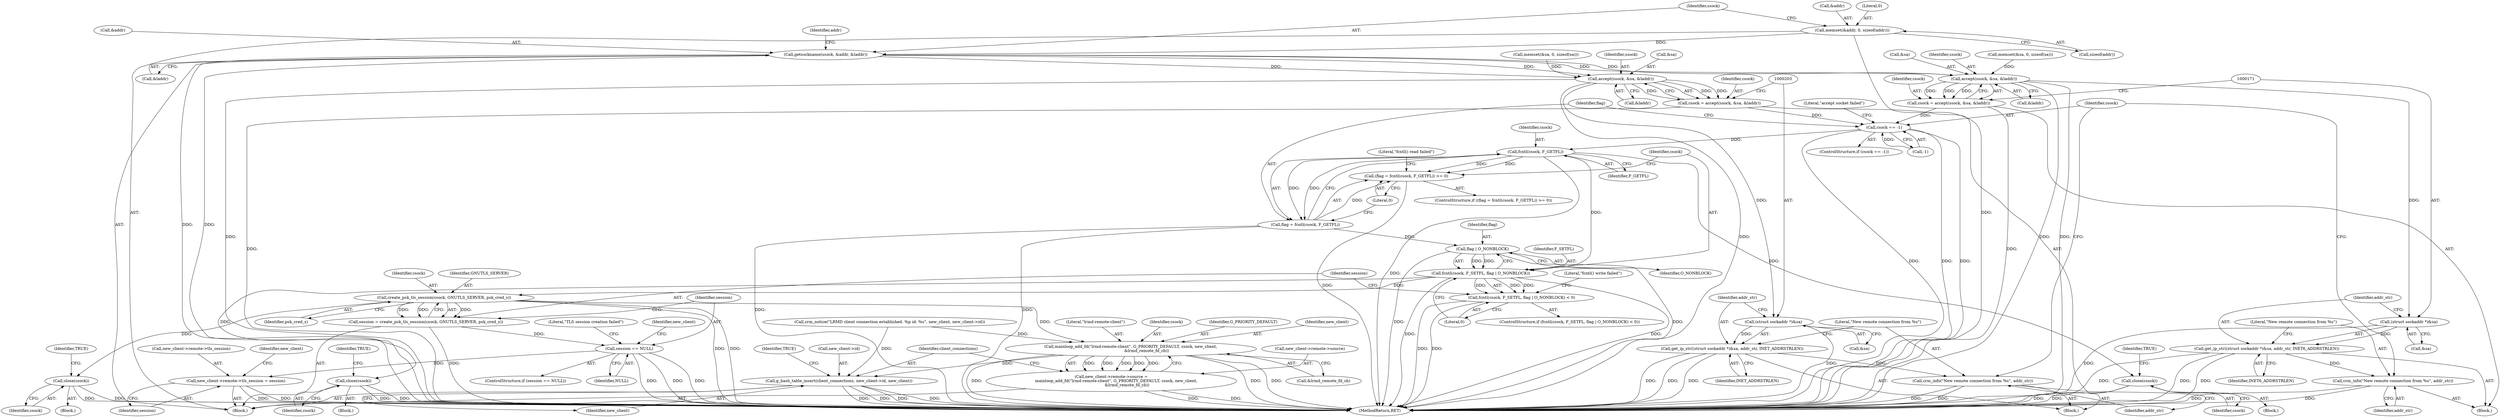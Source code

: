 digraph "0_pacemaker_5ec24a2642bd0854b884d1a9b51d12371373b410_0@API" {
"1000130" [label="(Call,memset(&addr, 0, sizeof(addr)))"];
"1000136" [label="(Call,getsockname(ssock, &addr, &laddr))"];
"1000163" [label="(Call,accept(ssock, &sa, &laddr))"];
"1000161" [label="(Call,csock = accept(ssock, &sa, &laddr))"];
"1000212" [label="(Call,csock == -1)"];
"1000225" [label="(Call,fcntl(csock, F_GETFL))"];
"1000222" [label="(Call,(flag = fcntl(csock, F_GETFL)) >= 0)"];
"1000223" [label="(Call,flag = fcntl(csock, F_GETFL))"];
"1000235" [label="(Call,flag | O_NONBLOCK)"];
"1000232" [label="(Call,fcntl(csock, F_SETFL, flag | O_NONBLOCK))"];
"1000231" [label="(Call,fcntl(csock, F_SETFL, flag | O_NONBLOCK) < 0)"];
"1000242" [label="(Call,close(csock))"];
"1000256" [label="(Call,create_psk_tls_session(csock, GNUTLS_SERVER, psk_cred_s))"];
"1000254" [label="(Call,session = create_psk_tls_session(csock, GNUTLS_SERVER, psk_cred_s))"];
"1000261" [label="(Call,session == NULL)"];
"1000290" [label="(Call,new_client->remote->tls_session = session)"];
"1000267" [label="(Call,close(csock))"];
"1000324" [label="(Call,mainloop_add_fd(\"lrmd-remote-client\", G_PRIORITY_DEFAULT, csock, new_client,\n                         &lrmd_remote_fd_cb))"];
"1000318" [label="(Call,new_client->remote->source =\n        mainloop_add_fd(\"lrmd-remote-client\", G_PRIORITY_DEFAULT, csock, new_client,\n                         &lrmd_remote_fd_cb))"];
"1000331" [label="(Call,g_hash_table_insert(client_connections, new_client->id, new_client))"];
"1000250" [label="(Call,close(csock))"];
"1000170" [label="(Call,(struct sockaddr *)&sa)"];
"1000169" [label="(Call,get_ip_str((struct sockaddr *)&sa, addr_str, INET6_ADDRSTRLEN))"];
"1000176" [label="(Call,crm_info(\"New remote connection from %s\", addr_str))"];
"1000195" [label="(Call,accept(ssock, &sa, &laddr))"];
"1000193" [label="(Call,csock = accept(ssock, &sa, &laddr))"];
"1000202" [label="(Call,(struct sockaddr *)&sa)"];
"1000201" [label="(Call,get_ip_str((struct sockaddr *)&sa, addr_str, INET_ADDRSTRLEN))"];
"1000208" [label="(Call,crm_info(\"New remote connection from %s\", addr_str))"];
"1000167" [label="(Call,&laddr)"];
"1000213" [label="(Identifier,csock)"];
"1000169" [label="(Call,get_ip_str((struct sockaddr *)&sa, addr_str, INET6_ADDRSTRLEN))"];
"1000223" [label="(Call,flag = fcntl(csock, F_GETFL))"];
"1000137" [label="(Identifier,ssock)"];
"1000296" [label="(Identifier,session)"];
"1000140" [label="(Call,&laddr)"];
"1000130" [label="(Call,memset(&addr, 0, sizeof(addr)))"];
"1000162" [label="(Identifier,csock)"];
"1000324" [label="(Call,mainloop_add_fd(\"lrmd-remote-client\", G_PRIORITY_DEFAULT, csock, new_client,\n                         &lrmd_remote_fd_cb))"];
"1000318" [label="(Call,new_client->remote->source =\n        mainloop_add_fd(\"lrmd-remote-client\", G_PRIORITY_DEFAULT, csock, new_client,\n                         &lrmd_remote_fd_cb))"];
"1000272" [label="(Identifier,new_client)"];
"1000206" [label="(Identifier,addr_str)"];
"1000187" [label="(Call,memset(&sa, 0, sizeof(sa)))"];
"1000196" [label="(Identifier,ssock)"];
"1000319" [label="(Call,new_client->remote->source)"];
"1000230" [label="(ControlStructure,if (fcntl(csock, F_SETFL, flag | O_NONBLOCK) < 0))"];
"1000212" [label="(Call,csock == -1)"];
"1000211" [label="(ControlStructure,if (csock == -1))"];
"1000178" [label="(Identifier,addr_str)"];
"1000268" [label="(Identifier,csock)"];
"1000263" [label="(Identifier,NULL)"];
"1000193" [label="(Call,csock = accept(ssock, &sa, &laddr))"];
"1000199" [label="(Call,&laddr)"];
"1000207" [label="(Identifier,INET_ADDRSTRLEN)"];
"1000131" [label="(Call,&addr)"];
"1000226" [label="(Identifier,csock)"];
"1000242" [label="(Call,close(csock))"];
"1000221" [label="(ControlStructure,if ((flag = fcntl(csock, F_GETFL)) >= 0))"];
"1000175" [label="(Identifier,INET6_ADDRSTRLEN)"];
"1000210" [label="(Identifier,addr_str)"];
"1000325" [label="(Literal,\"lrmd-remote-client\")"];
"1000194" [label="(Identifier,csock)"];
"1000163" [label="(Call,accept(ssock, &sa, &laddr))"];
"1000231" [label="(Call,fcntl(csock, F_SETFL, flag | O_NONBLOCK) < 0)"];
"1000134" [label="(Call,sizeof(addr))"];
"1000247" [label="(Block,)"];
"1000259" [label="(Identifier,psk_cred_s)"];
"1000339" [label="(MethodReturn,RET)"];
"1000234" [label="(Identifier,F_SETFL)"];
"1000250" [label="(Call,close(csock))"];
"1000299" [label="(Identifier,new_client)"];
"1000202" [label="(Call,(struct sockaddr *)&sa)"];
"1000225" [label="(Call,fcntl(csock, F_GETFL))"];
"1000241" [label="(Literal,\"fcntl() write failed\")"];
"1000236" [label="(Identifier,flag)"];
"1000148" [label="(Block,)"];
"1000208" [label="(Call,crm_info(\"New remote connection from %s\", addr_str))"];
"1000232" [label="(Call,fcntl(csock, F_SETFL, flag | O_NONBLOCK))"];
"1000270" [label="(Identifier,TRUE)"];
"1000138" [label="(Call,&addr)"];
"1000266" [label="(Literal,\"TLS session creation failed\")"];
"1000267" [label="(Call,close(csock))"];
"1000261" [label="(Call,session == NULL)"];
"1000145" [label="(Identifier,addr)"];
"1000243" [label="(Identifier,csock)"];
"1000233" [label="(Identifier,csock)"];
"1000103" [label="(Block,)"];
"1000237" [label="(Identifier,O_NONBLOCK)"];
"1000201" [label="(Call,get_ip_str((struct sockaddr *)&sa, addr_str, INET_ADDRSTRLEN))"];
"1000262" [label="(Identifier,session)"];
"1000336" [label="(Identifier,new_client)"];
"1000136" [label="(Call,getsockname(ssock, &addr, &laddr))"];
"1000257" [label="(Identifier,csock)"];
"1000333" [label="(Call,new_client->id)"];
"1000327" [label="(Identifier,csock)"];
"1000209" [label="(Literal,\"New remote connection from %s\")"];
"1000177" [label="(Literal,\"New remote connection from %s\")"];
"1000133" [label="(Literal,0)"];
"1000253" [label="(Identifier,TRUE)"];
"1000238" [label="(Literal,0)"];
"1000170" [label="(Call,(struct sockaddr *)&sa)"];
"1000290" [label="(Call,new_client->remote->tls_session = session)"];
"1000164" [label="(Identifier,ssock)"];
"1000264" [label="(Block,)"];
"1000180" [label="(Block,)"];
"1000161" [label="(Call,csock = accept(ssock, &sa, &laddr))"];
"1000254" [label="(Call,session = create_psk_tls_session(csock, GNUTLS_SERVER, psk_cred_s))"];
"1000204" [label="(Call,&sa)"];
"1000249" [label="(Literal,\"fcntl() read failed\")"];
"1000235" [label="(Call,flag | O_NONBLOCK)"];
"1000256" [label="(Call,create_psk_tls_session(csock, GNUTLS_SERVER, psk_cred_s))"];
"1000172" [label="(Call,&sa)"];
"1000155" [label="(Call,memset(&sa, 0, sizeof(sa)))"];
"1000332" [label="(Identifier,client_connections)"];
"1000251" [label="(Identifier,csock)"];
"1000214" [label="(Call,-1)"];
"1000174" [label="(Identifier,addr_str)"];
"1000326" [label="(Identifier,G_PRIORITY_DEFAULT)"];
"1000224" [label="(Identifier,flag)"];
"1000255" [label="(Identifier,session)"];
"1000195" [label="(Call,accept(ssock, &sa, &laddr))"];
"1000239" [label="(Block,)"];
"1000176" [label="(Call,crm_info(\"New remote connection from %s\", addr_str))"];
"1000165" [label="(Call,&sa)"];
"1000329" [label="(Call,&lrmd_remote_fd_cb)"];
"1000222" [label="(Call,(flag = fcntl(csock, F_GETFL)) >= 0)"];
"1000328" [label="(Identifier,new_client)"];
"1000218" [label="(Literal,\"accept socket failed\")"];
"1000228" [label="(Literal,0)"];
"1000338" [label="(Identifier,TRUE)"];
"1000258" [label="(Identifier,GNUTLS_SERVER)"];
"1000331" [label="(Call,g_hash_table_insert(client_connections, new_client->id, new_client))"];
"1000291" [label="(Call,new_client->remote->tls_session)"];
"1000245" [label="(Identifier,TRUE)"];
"1000312" [label="(Call,crm_notice(\"LRMD client connection established. %p id: %s\", new_client, new_client->id))"];
"1000260" [label="(ControlStructure,if (session == NULL))"];
"1000197" [label="(Call,&sa)"];
"1000227" [label="(Identifier,F_GETFL)"];
"1000130" -> "1000103"  [label="AST: "];
"1000130" -> "1000134"  [label="CFG: "];
"1000131" -> "1000130"  [label="AST: "];
"1000133" -> "1000130"  [label="AST: "];
"1000134" -> "1000130"  [label="AST: "];
"1000137" -> "1000130"  [label="CFG: "];
"1000130" -> "1000339"  [label="DDG: "];
"1000130" -> "1000136"  [label="DDG: "];
"1000136" -> "1000103"  [label="AST: "];
"1000136" -> "1000140"  [label="CFG: "];
"1000137" -> "1000136"  [label="AST: "];
"1000138" -> "1000136"  [label="AST: "];
"1000140" -> "1000136"  [label="AST: "];
"1000145" -> "1000136"  [label="CFG: "];
"1000136" -> "1000339"  [label="DDG: "];
"1000136" -> "1000339"  [label="DDG: "];
"1000136" -> "1000163"  [label="DDG: "];
"1000136" -> "1000163"  [label="DDG: "];
"1000136" -> "1000195"  [label="DDG: "];
"1000136" -> "1000195"  [label="DDG: "];
"1000163" -> "1000161"  [label="AST: "];
"1000163" -> "1000167"  [label="CFG: "];
"1000164" -> "1000163"  [label="AST: "];
"1000165" -> "1000163"  [label="AST: "];
"1000167" -> "1000163"  [label="AST: "];
"1000161" -> "1000163"  [label="CFG: "];
"1000163" -> "1000339"  [label="DDG: "];
"1000163" -> "1000339"  [label="DDG: "];
"1000163" -> "1000161"  [label="DDG: "];
"1000163" -> "1000161"  [label="DDG: "];
"1000163" -> "1000161"  [label="DDG: "];
"1000155" -> "1000163"  [label="DDG: "];
"1000163" -> "1000170"  [label="DDG: "];
"1000161" -> "1000148"  [label="AST: "];
"1000162" -> "1000161"  [label="AST: "];
"1000171" -> "1000161"  [label="CFG: "];
"1000161" -> "1000339"  [label="DDG: "];
"1000161" -> "1000212"  [label="DDG: "];
"1000212" -> "1000211"  [label="AST: "];
"1000212" -> "1000214"  [label="CFG: "];
"1000213" -> "1000212"  [label="AST: "];
"1000214" -> "1000212"  [label="AST: "];
"1000218" -> "1000212"  [label="CFG: "];
"1000224" -> "1000212"  [label="CFG: "];
"1000212" -> "1000339"  [label="DDG: "];
"1000212" -> "1000339"  [label="DDG: "];
"1000212" -> "1000339"  [label="DDG: "];
"1000193" -> "1000212"  [label="DDG: "];
"1000214" -> "1000212"  [label="DDG: "];
"1000212" -> "1000225"  [label="DDG: "];
"1000225" -> "1000223"  [label="AST: "];
"1000225" -> "1000227"  [label="CFG: "];
"1000226" -> "1000225"  [label="AST: "];
"1000227" -> "1000225"  [label="AST: "];
"1000223" -> "1000225"  [label="CFG: "];
"1000225" -> "1000339"  [label="DDG: "];
"1000225" -> "1000222"  [label="DDG: "];
"1000225" -> "1000222"  [label="DDG: "];
"1000225" -> "1000223"  [label="DDG: "];
"1000225" -> "1000223"  [label="DDG: "];
"1000225" -> "1000232"  [label="DDG: "];
"1000225" -> "1000250"  [label="DDG: "];
"1000222" -> "1000221"  [label="AST: "];
"1000222" -> "1000228"  [label="CFG: "];
"1000223" -> "1000222"  [label="AST: "];
"1000228" -> "1000222"  [label="AST: "];
"1000233" -> "1000222"  [label="CFG: "];
"1000249" -> "1000222"  [label="CFG: "];
"1000222" -> "1000339"  [label="DDG: "];
"1000223" -> "1000222"  [label="DDG: "];
"1000224" -> "1000223"  [label="AST: "];
"1000228" -> "1000223"  [label="CFG: "];
"1000223" -> "1000339"  [label="DDG: "];
"1000223" -> "1000339"  [label="DDG: "];
"1000223" -> "1000235"  [label="DDG: "];
"1000235" -> "1000232"  [label="AST: "];
"1000235" -> "1000237"  [label="CFG: "];
"1000236" -> "1000235"  [label="AST: "];
"1000237" -> "1000235"  [label="AST: "];
"1000232" -> "1000235"  [label="CFG: "];
"1000235" -> "1000339"  [label="DDG: "];
"1000235" -> "1000339"  [label="DDG: "];
"1000235" -> "1000232"  [label="DDG: "];
"1000235" -> "1000232"  [label="DDG: "];
"1000232" -> "1000231"  [label="AST: "];
"1000233" -> "1000232"  [label="AST: "];
"1000234" -> "1000232"  [label="AST: "];
"1000238" -> "1000232"  [label="CFG: "];
"1000232" -> "1000339"  [label="DDG: "];
"1000232" -> "1000339"  [label="DDG: "];
"1000232" -> "1000231"  [label="DDG: "];
"1000232" -> "1000231"  [label="DDG: "];
"1000232" -> "1000231"  [label="DDG: "];
"1000232" -> "1000242"  [label="DDG: "];
"1000232" -> "1000256"  [label="DDG: "];
"1000231" -> "1000230"  [label="AST: "];
"1000231" -> "1000238"  [label="CFG: "];
"1000238" -> "1000231"  [label="AST: "];
"1000241" -> "1000231"  [label="CFG: "];
"1000255" -> "1000231"  [label="CFG: "];
"1000231" -> "1000339"  [label="DDG: "];
"1000231" -> "1000339"  [label="DDG: "];
"1000242" -> "1000239"  [label="AST: "];
"1000242" -> "1000243"  [label="CFG: "];
"1000243" -> "1000242"  [label="AST: "];
"1000245" -> "1000242"  [label="CFG: "];
"1000242" -> "1000339"  [label="DDG: "];
"1000242" -> "1000339"  [label="DDG: "];
"1000256" -> "1000254"  [label="AST: "];
"1000256" -> "1000259"  [label="CFG: "];
"1000257" -> "1000256"  [label="AST: "];
"1000258" -> "1000256"  [label="AST: "];
"1000259" -> "1000256"  [label="AST: "];
"1000254" -> "1000256"  [label="CFG: "];
"1000256" -> "1000339"  [label="DDG: "];
"1000256" -> "1000339"  [label="DDG: "];
"1000256" -> "1000254"  [label="DDG: "];
"1000256" -> "1000254"  [label="DDG: "];
"1000256" -> "1000254"  [label="DDG: "];
"1000256" -> "1000267"  [label="DDG: "];
"1000256" -> "1000324"  [label="DDG: "];
"1000254" -> "1000103"  [label="AST: "];
"1000255" -> "1000254"  [label="AST: "];
"1000262" -> "1000254"  [label="CFG: "];
"1000254" -> "1000339"  [label="DDG: "];
"1000254" -> "1000261"  [label="DDG: "];
"1000261" -> "1000260"  [label="AST: "];
"1000261" -> "1000263"  [label="CFG: "];
"1000262" -> "1000261"  [label="AST: "];
"1000263" -> "1000261"  [label="AST: "];
"1000266" -> "1000261"  [label="CFG: "];
"1000272" -> "1000261"  [label="CFG: "];
"1000261" -> "1000339"  [label="DDG: "];
"1000261" -> "1000339"  [label="DDG: "];
"1000261" -> "1000339"  [label="DDG: "];
"1000261" -> "1000290"  [label="DDG: "];
"1000290" -> "1000103"  [label="AST: "];
"1000290" -> "1000296"  [label="CFG: "];
"1000291" -> "1000290"  [label="AST: "];
"1000296" -> "1000290"  [label="AST: "];
"1000299" -> "1000290"  [label="CFG: "];
"1000290" -> "1000339"  [label="DDG: "];
"1000290" -> "1000339"  [label="DDG: "];
"1000267" -> "1000264"  [label="AST: "];
"1000267" -> "1000268"  [label="CFG: "];
"1000268" -> "1000267"  [label="AST: "];
"1000270" -> "1000267"  [label="CFG: "];
"1000267" -> "1000339"  [label="DDG: "];
"1000267" -> "1000339"  [label="DDG: "];
"1000324" -> "1000318"  [label="AST: "];
"1000324" -> "1000329"  [label="CFG: "];
"1000325" -> "1000324"  [label="AST: "];
"1000326" -> "1000324"  [label="AST: "];
"1000327" -> "1000324"  [label="AST: "];
"1000328" -> "1000324"  [label="AST: "];
"1000329" -> "1000324"  [label="AST: "];
"1000318" -> "1000324"  [label="CFG: "];
"1000324" -> "1000339"  [label="DDG: "];
"1000324" -> "1000339"  [label="DDG: "];
"1000324" -> "1000339"  [label="DDG: "];
"1000324" -> "1000318"  [label="DDG: "];
"1000324" -> "1000318"  [label="DDG: "];
"1000324" -> "1000318"  [label="DDG: "];
"1000324" -> "1000318"  [label="DDG: "];
"1000324" -> "1000318"  [label="DDG: "];
"1000312" -> "1000324"  [label="DDG: "];
"1000324" -> "1000331"  [label="DDG: "];
"1000318" -> "1000103"  [label="AST: "];
"1000319" -> "1000318"  [label="AST: "];
"1000332" -> "1000318"  [label="CFG: "];
"1000318" -> "1000339"  [label="DDG: "];
"1000318" -> "1000339"  [label="DDG: "];
"1000331" -> "1000103"  [label="AST: "];
"1000331" -> "1000336"  [label="CFG: "];
"1000332" -> "1000331"  [label="AST: "];
"1000333" -> "1000331"  [label="AST: "];
"1000336" -> "1000331"  [label="AST: "];
"1000338" -> "1000331"  [label="CFG: "];
"1000331" -> "1000339"  [label="DDG: "];
"1000331" -> "1000339"  [label="DDG: "];
"1000331" -> "1000339"  [label="DDG: "];
"1000331" -> "1000339"  [label="DDG: "];
"1000312" -> "1000331"  [label="DDG: "];
"1000250" -> "1000247"  [label="AST: "];
"1000250" -> "1000251"  [label="CFG: "];
"1000251" -> "1000250"  [label="AST: "];
"1000253" -> "1000250"  [label="CFG: "];
"1000250" -> "1000339"  [label="DDG: "];
"1000250" -> "1000339"  [label="DDG: "];
"1000170" -> "1000169"  [label="AST: "];
"1000170" -> "1000172"  [label="CFG: "];
"1000171" -> "1000170"  [label="AST: "];
"1000172" -> "1000170"  [label="AST: "];
"1000174" -> "1000170"  [label="CFG: "];
"1000170" -> "1000339"  [label="DDG: "];
"1000170" -> "1000169"  [label="DDG: "];
"1000169" -> "1000148"  [label="AST: "];
"1000169" -> "1000175"  [label="CFG: "];
"1000174" -> "1000169"  [label="AST: "];
"1000175" -> "1000169"  [label="AST: "];
"1000177" -> "1000169"  [label="CFG: "];
"1000169" -> "1000339"  [label="DDG: "];
"1000169" -> "1000339"  [label="DDG: "];
"1000169" -> "1000339"  [label="DDG: "];
"1000169" -> "1000176"  [label="DDG: "];
"1000176" -> "1000148"  [label="AST: "];
"1000176" -> "1000178"  [label="CFG: "];
"1000177" -> "1000176"  [label="AST: "];
"1000178" -> "1000176"  [label="AST: "];
"1000213" -> "1000176"  [label="CFG: "];
"1000176" -> "1000339"  [label="DDG: "];
"1000176" -> "1000339"  [label="DDG: "];
"1000195" -> "1000193"  [label="AST: "];
"1000195" -> "1000199"  [label="CFG: "];
"1000196" -> "1000195"  [label="AST: "];
"1000197" -> "1000195"  [label="AST: "];
"1000199" -> "1000195"  [label="AST: "];
"1000193" -> "1000195"  [label="CFG: "];
"1000195" -> "1000339"  [label="DDG: "];
"1000195" -> "1000339"  [label="DDG: "];
"1000195" -> "1000193"  [label="DDG: "];
"1000195" -> "1000193"  [label="DDG: "];
"1000195" -> "1000193"  [label="DDG: "];
"1000187" -> "1000195"  [label="DDG: "];
"1000195" -> "1000202"  [label="DDG: "];
"1000193" -> "1000180"  [label="AST: "];
"1000194" -> "1000193"  [label="AST: "];
"1000203" -> "1000193"  [label="CFG: "];
"1000193" -> "1000339"  [label="DDG: "];
"1000202" -> "1000201"  [label="AST: "];
"1000202" -> "1000204"  [label="CFG: "];
"1000203" -> "1000202"  [label="AST: "];
"1000204" -> "1000202"  [label="AST: "];
"1000206" -> "1000202"  [label="CFG: "];
"1000202" -> "1000339"  [label="DDG: "];
"1000202" -> "1000201"  [label="DDG: "];
"1000201" -> "1000180"  [label="AST: "];
"1000201" -> "1000207"  [label="CFG: "];
"1000206" -> "1000201"  [label="AST: "];
"1000207" -> "1000201"  [label="AST: "];
"1000209" -> "1000201"  [label="CFG: "];
"1000201" -> "1000339"  [label="DDG: "];
"1000201" -> "1000339"  [label="DDG: "];
"1000201" -> "1000339"  [label="DDG: "];
"1000201" -> "1000208"  [label="DDG: "];
"1000208" -> "1000180"  [label="AST: "];
"1000208" -> "1000210"  [label="CFG: "];
"1000209" -> "1000208"  [label="AST: "];
"1000210" -> "1000208"  [label="AST: "];
"1000213" -> "1000208"  [label="CFG: "];
"1000208" -> "1000339"  [label="DDG: "];
"1000208" -> "1000339"  [label="DDG: "];
}
